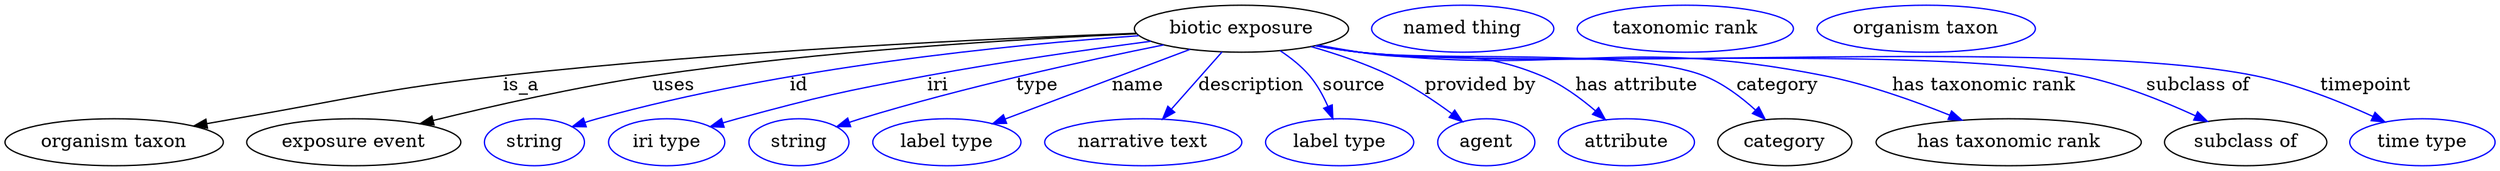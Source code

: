 digraph {
	graph [bb="0,0,1555.8,123"];
	node [label="\N"];
	"biotic exposure"	[height=0.5,
		label="biotic exposure",
		pos="769.64,105",
		width=1.8054];
	"organism taxon"	[height=0.5,
		pos="65.644,18",
		width=1.8234];
	"biotic exposure" -> "organism taxon"	[label=is_a,
		lp="318.64,61.5",
		pos="e,113.76,30.287 705.49,101.54 616.05,97.566 448.93,88.159 307.64,69 232.24,58.775 214.07,51.854 139.64,36 134.41,34.884 128.97,33.695 \
123.52,32.482"];
	"exposure event"	[height=0.5,
		pos="212.64,18",
		width=1.7693];
	"biotic exposure" -> "exposure event"	[label=uses,
		lp="413.64,61.5",
		pos="e,253.5,31.888 706.05,101.12 632.35,97.05 507.47,87.899 401.64,69 354.1,60.51 301.02,46.012 263.25,34.807"];
	id	[color=blue,
		height=0.5,
		label=string,
		pos="324.64,18",
		width=0.84854];
	"biotic exposure" -> id	[color=blue,
		label=id,
		lp="490.14,61.5",
		pos="e,348.09,29.713 707.49,99.549 626.75,92.425 482.2,75.063 364.64,36 362.26,35.209 359.83,34.336 357.39,33.417",
		style=solid];
	iri	[color=blue,
		height=0.5,
		label="iri type",
		pos="409.64,18",
		width=1.011];
	"biotic exposure" -> iri	[color=blue,
		label=iri,
		lp="582.14,61.5",
		pos="e,437.1,29.846 714.61,95.394 675.63,88.976 622.21,79.529 575.64,69 521.27,56.706 507.67,53.202 454.64,36 452.05,35.159 449.39,34.257 \
446.72,33.322",
		style=solid];
	type	[color=blue,
		height=0.5,
		label=string,
		pos="494.64,18",
		width=0.84854];
	"biotic exposure" -> type	[color=blue,
		label=type,
		lp="642.64,61.5",
		pos="e,518.6,29.642 722.65,92.479 674.76,80.256 598.64,59.492 534.64,36 532.43,35.188 530.17,34.322 527.89,33.426",
		style=solid];
	name	[color=blue,
		height=0.5,
		label="label type",
		pos="588.64,18",
		width=1.2638];
	"biotic exposure" -> name	[color=blue,
		label=name,
		lp="706.14,61.5",
		pos="e,616.84,32.24 738.12,89.194 706.96,74.562 659.28,52.172 626.18,36.629",
		style=solid];
	description	[color=blue,
		height=0.5,
		label="narrative text",
		pos="709.64,18",
		width=1.6068];
	"biotic exposure" -> description	[color=blue,
		label=description,
		lp="774.14,61.5",
		pos="e,721.47,35.758 757.79,87.207 749.08,74.866 737.1,57.894 727.27,43.967",
		style=solid];
	source	[color=blue,
		height=0.5,
		label="label type",
		pos="830.64,18",
		width=1.2638];
	"biotic exposure" -> source	[color=blue,
		label=source,
		lp="835.64,61.5",
		pos="e,825.16,36.158 791.11,87.657 797.32,82.205 803.73,75.778 808.64,69 813.79,61.902 818.08,53.412 821.47,45.461",
		style=solid];
	"provided by"	[color=blue,
		height=0.5,
		label=agent,
		pos="923.64,18",
		width=0.83048];
	"biotic exposure" -> "provided by"	[color=blue,
		label="provided by",
		lp="913.64,61.5",
		pos="e,907.42,33.274 809.68,90.685 825.1,84.891 842.61,77.48 857.64,69 872.4,60.682 887.55,49.43 899.61,39.707",
		style=solid];
	"has attribute"	[color=blue,
		height=0.5,
		label=attribute,
		pos="1011.6,18",
		width=1.1193];
	"biotic exposure" -> "has attribute"	[color=blue,
		label="has attribute",
		lp="1008.1,61.5",
		pos="e,996.66,35.128 817.32,92.61 826.06,90.648 835.11,88.696 843.64,87 890.94,77.597 906.74,88.956 950.64,69 964.89,62.525 978.57,51.869 \
989.35,42.054",
		style=solid];
	category	[height=0.5,
		pos="1110.6,18",
		width=1.1374];
	"biotic exposure" -> category	[color=blue,
		label=category,
		lp="1095.1,61.5",
		pos="e,1095.4,34.814 816.03,92.321 825.14,90.317 834.66,88.425 843.64,87 932.66,72.877 961.68,101.79 1045.6,69 1061.3,62.899 1076.3,51.824 \
1087.9,41.645",
		style=solid];
	"has taxonomic rank"	[height=0.5,
		pos="1250.6,18",
		width=2.2387];
	"biotic exposure" -> "has taxonomic rank"	[color=blue,
		label="has taxonomic rank",
		lp="1223.6,61.5",
		pos="e,1218.9,34.581 815.61,92.231 824.84,90.21 834.51,88.334 843.64,87 966.6,69.031 1001.3,95.924 1122.6,69 1152.7,62.337 1184.9,49.709 \
1209.5,38.811",
		style=solid];
	"subclass of"	[height=0.5,
		pos="1399.6,18",
		width=1.3902];
	"biotic exposure" -> "subclass of"	[color=blue,
		label="subclass of",
		lp="1359.1,61.5",
		pos="e,1373.4,33.382 815.19,92.148 824.55,90.107 834.37,88.245 843.64,87 1036.7,61.078 1091.5,111.7 1281.6,69 1310.6,62.486 1341.5,49.155 \
1364.4,37.895",
		style=solid];
	timepoint	[color=blue,
		height=0.5,
		label="time type",
		pos="1511.6,18",
		width=1.2277];
	"biotic exposure" -> timepoint	[color=blue,
		label=timepoint,
		lp="1466.1,61.5",
		pos="e,1486.3,32.978 815.18,92.088 824.54,90.051 834.36,88.206 843.64,87 964.91,71.237 1274.2,95.299 1393.6,69 1423.1,62.523 1454.4,48.918 \
1477.3,37.533",
		style=solid];
	"named thing_category"	[color=blue,
		height=0.5,
		label="named thing",
		pos="907.64,105",
		width=1.5346];
	"organism taxon_has taxonomic rank"	[color=blue,
		height=0.5,
		label="taxonomic rank",
		pos="1047.6,105",
		width=1.8415];
	"organism taxon_subclass of"	[color=blue,
		height=0.5,
		label="organism taxon",
		pos="1197.6,105",
		width=1.8234];
}
